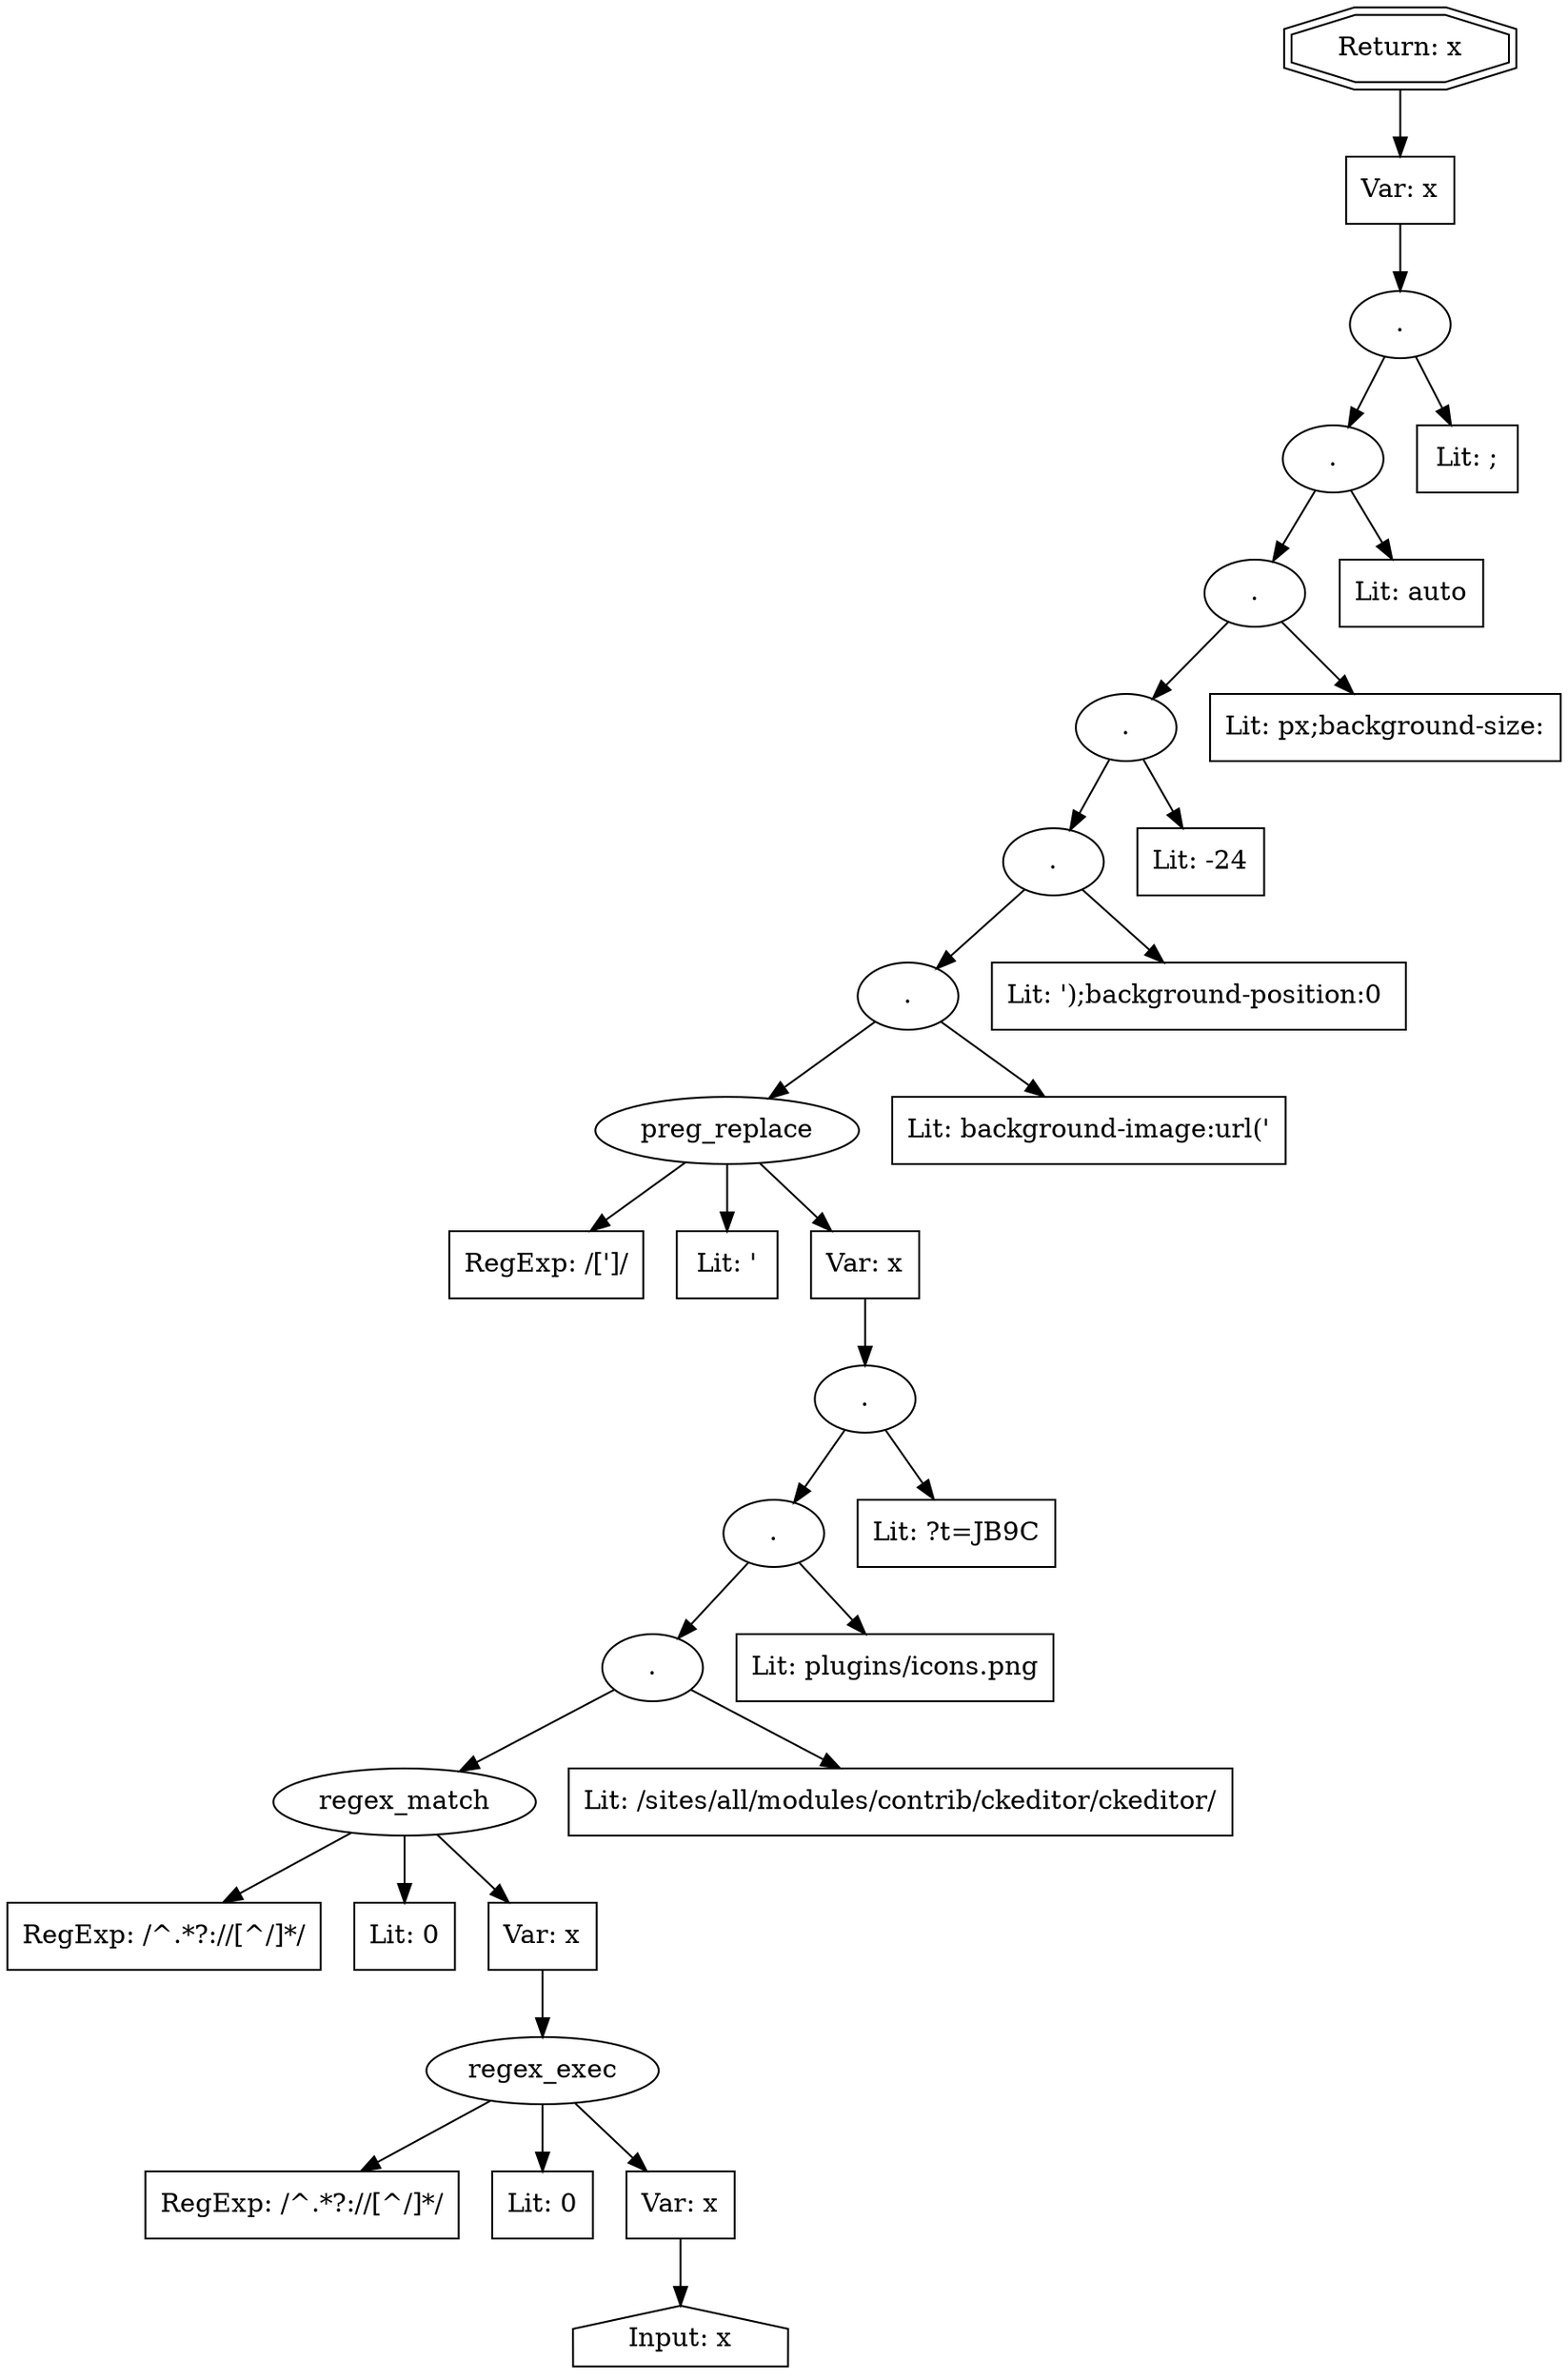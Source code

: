 // Finding: a9964702-2a5a-46a6-8afa-7b9100d1b691
// Finding.url: https://www.example38.com/windows-and-user-productivity/mozilla-shrinks-survive-amid-declining-firefox-usage##"></iframe></style></script></object></embed></textarea><img src=x onerror=taintfoxLog('e51477364b064ef38bc7dcdc8f42c7ca')><!--/*
// Finding.parentloc: https://www.example38.com/windows-and-user-productivity/mozilla-shrinks-survive-amid-declining-firefox-usage##"></iframe></style></script></object></embed></textarea><img src=x onerror=taintfoxLog('e51477364b064ef38bc7dcdc8f42c7ca')><!--/*
// Finding.domain: www.example38.com
// Finding.base_domain: example38.com
// Finding.source: location.href
// Finding.sink: innerHTML
// Sanitizer.score: 1
// Sanitizer.name: getIconStyle
// Sanitizer.location: https://www.example38.com/sites/example38.com/files/advagg_js/js__ax5VN18vQmrA6FY5TS3SYpdt18hbOFOcJ4xQWmOYupM__u5DPG_1XVzH2mEpVHLnZmd2SNDS23bh-f60R6CO8vAg__dx85Ttf_A0Sq8VDZcItaBSSxlnEE8sGTynBc9WZgKg0.js - getIconStyle:546:91
// Finding.begin: 1386
// Finding.end: 1412
// Finding.original_uuid: 1db087b5-c73a-43ab-aa86-f22a0a8c2326
// Finding.TwentyFiveMillionFlowsId: 1156167988
// Finding.script: https://www.example38.com/sites/example38.com/files/advagg_js/js__ax5VN18vQmrA6FY5TS3SYpdt18hbOFOcJ4xQWmOYupM__u5DPG_1XVzH2mEpVHLnZmd2SNDS23bh-f60R6CO8vAg__dx85Ttf_A0Sq8VDZcItaBSSxlnEE8sGTynBc9WZgKg0.js
// Finding.line: 113
// Exploit.uuid: e5147736-4b06-4ef3-8bc7-dcdc8f42c7ca
// Exploit.success: false
// Exploit.status: validated
// Exploit.method: C
// Exploit.type: html
// Exploit.token: attribute
// Exploit.content: style
// Exploit.quote_type: "
// Exploit.tag: span
// Exploit.break_out: #"></iframe></style></script></object></embed></textarea><img src=x onerror=
// Exploit.break_in: ><!--/*
// Exploit.payload: #"></iframe></style></script></object></embed></textarea><img src=x onerror=taintfoxLog(1)><!--/*
// Exploit.begin_taint_url: 0
// Exploit.end_taint_url: 26
// Exploit.replace_begin_url: 109
// Exploit.replace_end_url: 109
// Exploit.replace_begin_param: 1412
// Exploit.replace_end_param: 1412
// Issues.LargestEncodeAttrStringChain: 0
// Issues.LargestTextFragmentEncodeChainLength: 0
// Issues.HasApproximation: false
// Issues.HasMissingImplementation: false
// Issues.HasInfiniteRegexWithFunctionReplacer: false
// Issues.MergedSplitAndJoins: false
// Issues.HasUrlInRhsOfReplace: false
// Issues.HasUrlInLhsOfReplace: false
// Issues.HasCookieValueInLhsOfreplace: false
// Issues.HasCookieValueInRhsOfreplace: false
// Issues.HasCookieValueInMatchPattern: false
// Issues.HasCookieValueInExecPattern: false
// Issues.RemovedLRConcats: false
// Issues.RemovedReplaceArtifacts: false
// Issues.HasUrlInMatchPattern: false
// Issues.HasUrlInExecPattern: false
// Issues.RemovedNOPreplaces: false
// Issues.Known_sanitizer: false
// DepGraph.hash: 1969477882
// DepGraph.sanitizer_hash: 94419178

digraph cfg {
n0 [shape=house, label="Input: x"];
n1 [shape=ellipse, label="regex_exec"];
n2 [shape=box, label="RegExp: /^.*?:\/\/[^\/]*/"];
n3 [shape=box, label="Lit: 0"];
n4 [shape=box, label="Var: x"];
n5 [shape=ellipse, label="regex_match"];
n6 [shape=box, label="RegExp: /^.*?:\/\/[^\/]*/"];
n7 [shape=box, label="Lit: 0"];
n8 [shape=box, label="Var: x"];
n9 [shape=ellipse, label="."];
n10 [shape=box, label="Lit: /sites/all/modules/contrib/ckeditor/ckeditor/"];
n11 [shape=ellipse, label="."];
n12 [shape=box, label="Lit: plugins/icons.png"];
n13 [shape=ellipse, label="."];
n14 [shape=box, label="Lit: ?t=JB9C"];
n15 [shape=ellipse, label="preg_replace"];
n16 [shape=box, label="RegExp: /[']/"];
n17 [shape=box, label="Lit: \'"];
n18 [shape=box, label="Var: x"];
n19 [shape=ellipse, label="."];
n20 [shape=box, label="Lit: background-image:url('"];
n21 [shape=ellipse, label="."];
n22 [shape=box, label="Lit: ');background-position:0 "];
n23 [shape=ellipse, label="."];
n24 [shape=box, label="Lit: -24"];
n25 [shape=ellipse, label="."];
n26 [shape=box, label="Lit: px;background-size:"];
n27 [shape=ellipse, label="."];
n28 [shape=box, label="Lit: auto"];
n29 [shape=ellipse, label="."];
n30 [shape=box, label="Lit: ;"];
n31 [shape=box, label="Var: x"];
n32 [shape=doubleoctagon, label="Return: x"];
n4 -> n0;
n1 -> n2;
n1 -> n3;
n1 -> n4;
n8 -> n1;
n5 -> n6;
n5 -> n7;
n5 -> n8;
n9 -> n5;
n9 -> n10;
n11 -> n9;
n11 -> n12;
n13 -> n11;
n13 -> n14;
n18 -> n13;
n15 -> n16;
n15 -> n17;
n15 -> n18;
n19 -> n20;
n19 -> n15;
n21 -> n19;
n21 -> n22;
n23 -> n21;
n23 -> n24;
n25 -> n23;
n25 -> n26;
n27 -> n25;
n27 -> n28;
n29 -> n27;
n29 -> n30;
n31 -> n29;
n32 -> n31;
}